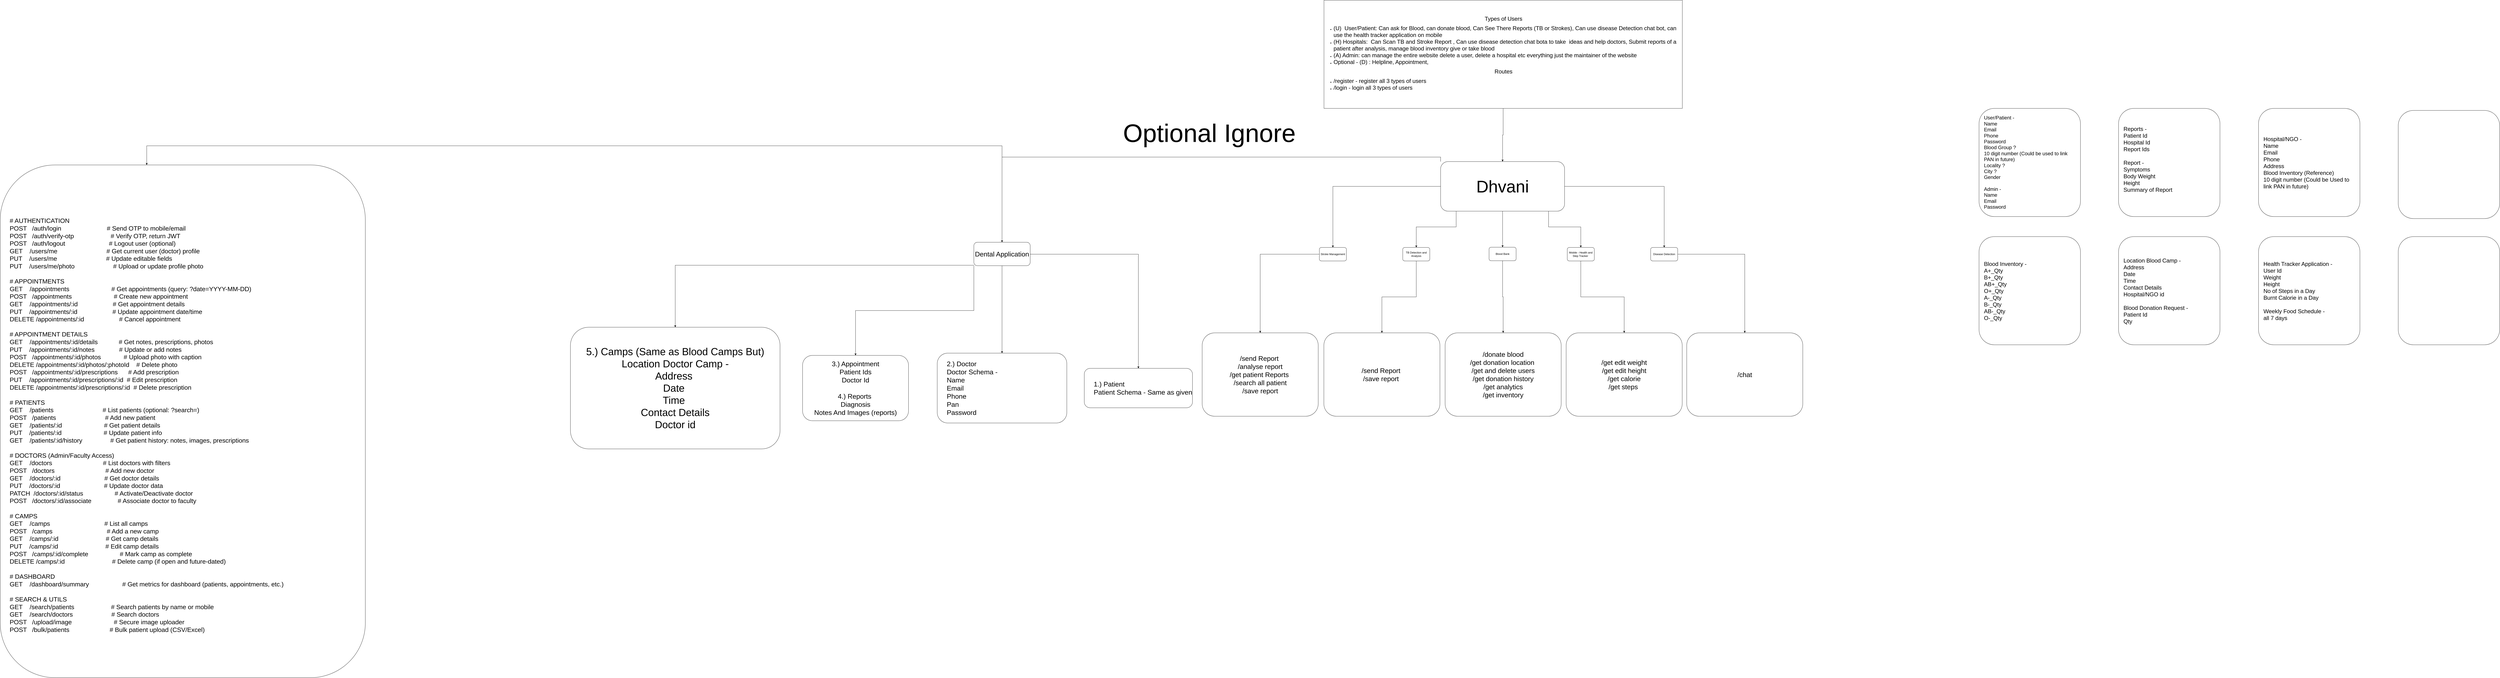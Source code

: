 <mxfile version="26.2.14">
  <diagram name="Page-1" id="igVRPugG5Wv7NKmF727j">
    <mxGraphModel dx="9542" dy="2214" grid="1" gridSize="10" guides="1" tooltips="1" connect="1" arrows="1" fold="1" page="1" pageScale="1" pageWidth="850" pageHeight="1100" math="0" shadow="0">
      <root>
        <mxCell id="0" />
        <mxCell id="1" parent="0" />
        <mxCell id="WMlHvNs0hS5G-Wxw-1Gu-2" value="" style="edgeStyle=orthogonalEdgeStyle;rounded=0;orthogonalLoop=1;jettySize=auto;html=1;" parent="1" source="WMlHvNs0hS5G-Wxw-1Gu-6" target="WMlHvNs0hS5G-Wxw-1Gu-10" edge="1">
          <mxGeometry relative="1" as="geometry" />
        </mxCell>
        <mxCell id="WMlHvNs0hS5G-Wxw-1Gu-3" value="" style="edgeStyle=orthogonalEdgeStyle;rounded=0;orthogonalLoop=1;jettySize=auto;html=1;" parent="1" source="WMlHvNs0hS5G-Wxw-1Gu-6" target="WMlHvNs0hS5G-Wxw-1Gu-12" edge="1">
          <mxGeometry relative="1" as="geometry" />
        </mxCell>
        <mxCell id="WMlHvNs0hS5G-Wxw-1Gu-4" style="edgeStyle=orthogonalEdgeStyle;rounded=0;orthogonalLoop=1;jettySize=auto;html=1;" parent="1" source="WMlHvNs0hS5G-Wxw-1Gu-6" target="WMlHvNs0hS5G-Wxw-1Gu-14" edge="1">
          <mxGeometry relative="1" as="geometry">
            <mxPoint x="-467" y="80" as="targetPoint" />
            <Array as="points">
              <mxPoint x="-460" />
              <mxPoint x="-637" />
            </Array>
          </mxGeometry>
        </mxCell>
        <mxCell id="WMlHvNs0hS5G-Wxw-1Gu-5" style="edgeStyle=orthogonalEdgeStyle;rounded=0;orthogonalLoop=1;jettySize=auto;html=1;" parent="1" source="WMlHvNs0hS5G-Wxw-1Gu-6" target="WMlHvNs0hS5G-Wxw-1Gu-16" edge="1">
          <mxGeometry relative="1" as="geometry">
            <Array as="points">
              <mxPoint x="-50" />
              <mxPoint x="93" />
            </Array>
          </mxGeometry>
        </mxCell>
        <mxCell id="W3XtG6caccXuPEyk9hnB-5" style="edgeStyle=orthogonalEdgeStyle;rounded=0;orthogonalLoop=1;jettySize=auto;html=1;" edge="1" parent="1" source="WMlHvNs0hS5G-Wxw-1Gu-6" target="WMlHvNs0hS5G-Wxw-1Gu-8">
          <mxGeometry relative="1" as="geometry" />
        </mxCell>
        <mxCell id="W3XtG6caccXuPEyk9hnB-8" style="edgeStyle=orthogonalEdgeStyle;rounded=0;orthogonalLoop=1;jettySize=auto;html=1;exitX=0;exitY=0;exitDx=0;exitDy=0;entryX=0.5;entryY=0;entryDx=0;entryDy=0;" edge="1" parent="1" source="WMlHvNs0hS5G-Wxw-1Gu-6" target="W3XtG6caccXuPEyk9hnB-9">
          <mxGeometry relative="1" as="geometry">
            <mxPoint x="-2190" y="390" as="targetPoint" />
          </mxGeometry>
        </mxCell>
        <mxCell id="WMlHvNs0hS5G-Wxw-1Gu-6" value="&lt;font style=&quot;font-size: 75px;&quot;&gt;Dhvani&lt;/font&gt;" style="rounded=1;whiteSpace=wrap;html=1;" parent="1" vertex="1">
          <mxGeometry x="-529" y="-290" width="550" height="220" as="geometry" />
        </mxCell>
        <mxCell id="WMlHvNs0hS5G-Wxw-1Gu-7" style="edgeStyle=orthogonalEdgeStyle;rounded=0;orthogonalLoop=1;jettySize=auto;html=1;" parent="1" source="WMlHvNs0hS5G-Wxw-1Gu-8" target="WMlHvNs0hS5G-Wxw-1Gu-29" edge="1">
          <mxGeometry relative="1" as="geometry" />
        </mxCell>
        <mxCell id="WMlHvNs0hS5G-Wxw-1Gu-8" value="Blood Bank" style="whiteSpace=wrap;html=1;rounded=1;" parent="1" vertex="1">
          <mxGeometry x="-314" y="90" width="120" height="60" as="geometry" />
        </mxCell>
        <mxCell id="WMlHvNs0hS5G-Wxw-1Gu-9" style="edgeStyle=orthogonalEdgeStyle;rounded=0;orthogonalLoop=1;jettySize=auto;html=1;entryX=0.5;entryY=0;entryDx=0;entryDy=0;" parent="1" source="WMlHvNs0hS5G-Wxw-1Gu-10" target="WMlHvNs0hS5G-Wxw-1Gu-27" edge="1">
          <mxGeometry relative="1" as="geometry" />
        </mxCell>
        <mxCell id="WMlHvNs0hS5G-Wxw-1Gu-10" value="Stroke Management" style="rounded=1;whiteSpace=wrap;html=1;" parent="1" vertex="1">
          <mxGeometry x="-1067" y="91" width="120" height="60" as="geometry" />
        </mxCell>
        <mxCell id="WMlHvNs0hS5G-Wxw-1Gu-11" style="edgeStyle=orthogonalEdgeStyle;rounded=0;orthogonalLoop=1;jettySize=auto;html=1;exitX=1;exitY=0.5;exitDx=0;exitDy=0;entryX=0.5;entryY=0;entryDx=0;entryDy=0;" parent="1" source="WMlHvNs0hS5G-Wxw-1Gu-12" target="WMlHvNs0hS5G-Wxw-1Gu-31" edge="1">
          <mxGeometry relative="1" as="geometry" />
        </mxCell>
        <mxCell id="WMlHvNs0hS5G-Wxw-1Gu-12" value="Disease Detection" style="whiteSpace=wrap;html=1;rounded=1;" parent="1" vertex="1">
          <mxGeometry x="403" y="91" width="120" height="60" as="geometry" />
        </mxCell>
        <mxCell id="WMlHvNs0hS5G-Wxw-1Gu-13" value="" style="edgeStyle=orthogonalEdgeStyle;rounded=0;orthogonalLoop=1;jettySize=auto;html=1;" parent="1" source="WMlHvNs0hS5G-Wxw-1Gu-14" target="WMlHvNs0hS5G-Wxw-1Gu-28" edge="1">
          <mxGeometry relative="1" as="geometry" />
        </mxCell>
        <mxCell id="WMlHvNs0hS5G-Wxw-1Gu-14" value="TB Detection and Analysis" style="rounded=1;whiteSpace=wrap;html=1;" parent="1" vertex="1">
          <mxGeometry x="-697" y="91" width="120" height="60" as="geometry" />
        </mxCell>
        <mxCell id="WMlHvNs0hS5G-Wxw-1Gu-15" style="edgeStyle=orthogonalEdgeStyle;rounded=0;orthogonalLoop=1;jettySize=auto;html=1;" parent="1" source="WMlHvNs0hS5G-Wxw-1Gu-16" target="WMlHvNs0hS5G-Wxw-1Gu-30" edge="1">
          <mxGeometry relative="1" as="geometry" />
        </mxCell>
        <mxCell id="WMlHvNs0hS5G-Wxw-1Gu-16" value="Mobile - Health and Step Tracker&amp;nbsp;" style="rounded=1;whiteSpace=wrap;html=1;" parent="1" vertex="1">
          <mxGeometry x="33" y="91" width="120" height="60" as="geometry" />
        </mxCell>
        <mxCell id="WMlHvNs0hS5G-Wxw-1Gu-17" style="edgeStyle=orthogonalEdgeStyle;rounded=0;orthogonalLoop=1;jettySize=auto;html=1;" parent="1" source="WMlHvNs0hS5G-Wxw-1Gu-18" target="WMlHvNs0hS5G-Wxw-1Gu-6" edge="1">
          <mxGeometry relative="1" as="geometry" />
        </mxCell>
        <mxCell id="WMlHvNs0hS5G-Wxw-1Gu-18" value="&lt;div style=&quot;text-align: center;&quot;&gt;&lt;span style=&quot;font-size: 25px; background-color: transparent; color: light-dark(rgb(0, 0, 0), rgb(255, 255, 255));&quot;&gt;Types of Users&lt;/span&gt;&lt;/div&gt;&lt;div style=&quot;&quot;&gt;&lt;ul&gt;&lt;li&gt;&lt;font style=&quot;font-size: 25px;&quot;&gt;&lt;span style=&quot;background-color: transparent; color: light-dark(rgb(0, 0, 0), rgb(255, 255, 255));&quot;&gt;&lt;font style=&quot;&quot;&gt;(U)&amp;nbsp; User/Patient: Can ask for Blood, can donate blood, Can See There Reports (TB or Strokes), Can use disease Detection chat bot,&lt;/font&gt;&lt;/span&gt;&amp;nbsp;can use the health tracker application on mobile&lt;/font&gt;&lt;/li&gt;&lt;li&gt;&lt;span style=&quot;background-color: transparent; color: light-dark(rgb(0, 0, 0), rgb(255, 255, 255));&quot;&gt;&lt;font style=&quot;font-size: 25px;&quot;&gt;(H) Hospitals:&amp;nbsp; Can Scan TB and Stroke Report , Can use disease detection chat bota to take&amp;nbsp; ideas and help doctors, Submit reports of a patient after analysis, manage blood inventory give or take blood&amp;nbsp;&lt;/font&gt;&lt;/span&gt;&lt;/li&gt;&lt;li style=&quot;&quot;&gt;&lt;span style=&quot;background-color: transparent; color: light-dark(rgb(0, 0, 0), rgb(255, 255, 255));&quot;&gt;&lt;font style=&quot;font-size: 25px;&quot;&gt;(A) Admin: can manage the entire website delete a user, delete a hospital etc everything just the maintainer of the website&lt;/font&gt;&lt;/span&gt;&lt;/li&gt;&lt;li style=&quot;&quot;&gt;&lt;span style=&quot;background-color: transparent; color: light-dark(rgb(0, 0, 0), rgb(255, 255, 255));&quot;&gt;&lt;font style=&quot;font-size: 25px;&quot;&gt;Optional - (D) : Helpline, Appointment,&amp;nbsp;&lt;/font&gt;&lt;/span&gt;&lt;/li&gt;&lt;/ul&gt;&lt;div style=&quot;text-align: center;&quot;&gt;&lt;span style=&quot;font-size: 25px;&quot;&gt;Routes&lt;/span&gt;&lt;/div&gt;&lt;ul&gt;&lt;li&gt;&lt;span style=&quot;font-size: 25px;&quot;&gt;/register - register all 3 types of users&amp;nbsp;&lt;/span&gt;&lt;/li&gt;&lt;li&gt;&lt;span style=&quot;font-size: 25px;&quot;&gt;/login - login all 3 types of users&lt;/span&gt;&lt;/li&gt;&lt;/ul&gt;&lt;/div&gt;" style="rounded=0;whiteSpace=wrap;html=1;align=left;" parent="1" vertex="1">
          <mxGeometry x="-1046.5" y="-1006" width="1590" height="480" as="geometry" />
        </mxCell>
        <mxCell id="WMlHvNs0hS5G-Wxw-1Gu-19" value="User/Patient -&#xa;Name&#xa;Email&#xa;Phone&#xa;Password&#xa;Blood Group ?&#xa;10 digit number (Could be used to link PAN in future) &#xa;Locality ?&#xa;City ?&#xa;Gender&#xa;&#xa;Admin - &#xa;Name &#xa;Email&#xa;Password " style="rounded=1;whiteSpace=wrap;align=left;fontSize=22;flipV=1;flipH=1;spacingTop=10;spacing=12;spacingBottom=10;spacingLeft=10;spacingRight=10;" parent="1" vertex="1">
          <mxGeometry x="1860" y="-526" width="450" height="480" as="geometry" />
        </mxCell>
        <mxCell id="WMlHvNs0hS5G-Wxw-1Gu-20" value="Location Blood Camp -&#xa;Address &#xa;Date &#xa;Time &#xa;Contact Details&#xa;Hospital/NGO id&#xa;&#xa;Blood Donation Request -&#xa;Patient Id&#xa;Qty" style="rounded=1;whiteSpace=wrap;align=left;fontSize=25;flipV=1;flipH=1;spacingTop=10;spacing=12;spacingBottom=10;spacingLeft=10;spacingRight=10;" parent="1" vertex="1">
          <mxGeometry x="2479" y="43" width="450" height="480" as="geometry" />
        </mxCell>
        <mxCell id="WMlHvNs0hS5G-Wxw-1Gu-21" value="Hospital/NGO -&#xa;Name &#xa;Email &#xa;Phone &#xa;Address&#xa;Blood Inventory (Reference)&#xa;10 digit number (Could be Used to link PAN in future)" style="rounded=1;whiteSpace=wrap;align=left;fontSize=25;flipV=1;flipH=1;spacingTop=10;spacing=12;spacingBottom=10;spacingLeft=10;spacingRight=10;" parent="1" vertex="1">
          <mxGeometry x="3100" y="-526" width="450" height="480" as="geometry" />
        </mxCell>
        <mxCell id="WMlHvNs0hS5G-Wxw-1Gu-22" value="Reports -&#xa;Patient Id&#xa;Hospital Id &#xa;Report Ids&#xa;&#xa;Report - &#xa;Symptoms &#xa;Body Weight &#xa;Height &#xa;Summary of Report&#xa;" style="rounded=1;whiteSpace=wrap;align=left;fontSize=25;flipV=1;flipH=1;spacingTop=10;spacing=12;spacingBottom=10;spacingLeft=10;spacingRight=10;" parent="1" vertex="1">
          <mxGeometry x="2479" y="-526" width="450" height="480" as="geometry" />
        </mxCell>
        <mxCell id="WMlHvNs0hS5G-Wxw-1Gu-23" value="Blood Inventory -&#xa;A+_Qty&#xa;B+_Qty&#xa;AB+_Qty&#xa;O+_Qty&#xa;A-_Qty&#xa;B-_Qty&#xa;AB-_Qty&#xa;O-_Qty" style="rounded=1;whiteSpace=wrap;align=left;fontSize=25;flipV=1;flipH=1;spacingTop=10;spacing=12;spacingBottom=10;spacingLeft=10;spacingRight=10;" parent="1" vertex="1">
          <mxGeometry x="1860" y="43" width="450" height="480" as="geometry" />
        </mxCell>
        <mxCell id="WMlHvNs0hS5G-Wxw-1Gu-24" value="Health Tracker Application -&#xa;User Id &#xa;Weight &#xa;Height &#xa;No of Steps in a Day&#xa;Burnt Calorie in a Day &#xa;&#xa;Weekly Food Schedule -&#xa;all 7 days " style="rounded=1;whiteSpace=wrap;align=left;fontSize=25;flipV=1;flipH=1;spacingTop=10;spacing=12;spacingBottom=10;spacingLeft=10;spacingRight=10;" parent="1" vertex="1">
          <mxGeometry x="3100" y="43" width="450" height="480" as="geometry" />
        </mxCell>
        <mxCell id="WMlHvNs0hS5G-Wxw-1Gu-25" value="" style="rounded=1;whiteSpace=wrap;align=left;fontSize=25;flipV=1;flipH=1;spacingTop=10;spacing=12;spacingBottom=10;spacingLeft=10;spacingRight=10;" parent="1" vertex="1">
          <mxGeometry x="3720" y="-517" width="450" height="480" as="geometry" />
        </mxCell>
        <mxCell id="WMlHvNs0hS5G-Wxw-1Gu-26" value="" style="rounded=1;whiteSpace=wrap;align=left;fontSize=25;flipV=1;flipH=1;spacingTop=10;spacing=12;spacingBottom=10;spacingLeft=10;spacingRight=10;" parent="1" vertex="1">
          <mxGeometry x="3720" y="43" width="450" height="480" as="geometry" />
        </mxCell>
        <mxCell id="WMlHvNs0hS5G-Wxw-1Gu-27" value="/send Report&amp;nbsp;&lt;div&gt;&amp;nbsp;/analyse report&amp;nbsp;&lt;/div&gt;&lt;div&gt;/get patient Reports&amp;nbsp;&lt;/div&gt;&lt;div&gt;/search all patient&lt;/div&gt;&lt;div&gt;/save report&lt;/div&gt;" style="rounded=1;whiteSpace=wrap;html=1;fontSize=30;" parent="1" vertex="1">
          <mxGeometry x="-1587" y="470" width="515" height="370" as="geometry" />
        </mxCell>
        <mxCell id="WMlHvNs0hS5G-Wxw-1Gu-28" value="&lt;div&gt;&lt;span style=&quot;font-size: 30px;&quot;&gt;/send Report&amp;nbsp;&lt;/span&gt;&lt;/div&gt;&lt;div&gt;&lt;span style=&quot;font-size: 30px;&quot;&gt;/save report&amp;nbsp;&lt;/span&gt;&lt;/div&gt;" style="whiteSpace=wrap;html=1;rounded=1;" parent="1" vertex="1">
          <mxGeometry x="-1047" y="470" width="515" height="370" as="geometry" />
        </mxCell>
        <mxCell id="WMlHvNs0hS5G-Wxw-1Gu-29" value="&lt;div&gt;&lt;span style=&quot;font-size: 30px; background-color: transparent; color: light-dark(rgb(0, 0, 0), rgb(255, 255, 255));&quot;&gt;/donate blood&lt;/span&gt;&lt;/div&gt;&lt;div&gt;&lt;span style=&quot;font-size: 30px;&quot;&gt;/get donation location&amp;nbsp;&lt;/span&gt;&lt;/div&gt;&lt;div&gt;&lt;span style=&quot;font-size: 30px;&quot;&gt;/get and delete users&lt;/span&gt;&lt;/div&gt;&lt;div&gt;&lt;span style=&quot;font-size: 30px;&quot;&gt;/get donation history&lt;/span&gt;&lt;/div&gt;&lt;div&gt;&lt;span style=&quot;font-size: 30px;&quot;&gt;/get analytics&lt;/span&gt;&lt;/div&gt;&lt;div&gt;&lt;span style=&quot;font-size: 30px;&quot;&gt;/get inventory&lt;/span&gt;&lt;/div&gt;" style="whiteSpace=wrap;html=1;rounded=1;" parent="1" vertex="1">
          <mxGeometry x="-509" y="470" width="515" height="370" as="geometry" />
        </mxCell>
        <mxCell id="WMlHvNs0hS5G-Wxw-1Gu-30" value="&lt;span style=&quot;font-size: 30px;&quot;&gt;/get edit weight&lt;/span&gt;&lt;div&gt;&lt;span style=&quot;font-size: 30px;&quot;&gt;/get edit height&lt;/span&gt;&lt;/div&gt;&lt;div&gt;&lt;span style=&quot;font-size: 30px;&quot;&gt;/get calorie&lt;/span&gt;&lt;/div&gt;&lt;div&gt;&lt;span style=&quot;font-size: 30px;&quot;&gt;/get steps&amp;nbsp;&lt;/span&gt;&lt;/div&gt;" style="whiteSpace=wrap;html=1;rounded=1;" parent="1" vertex="1">
          <mxGeometry x="28" y="470" width="515" height="370" as="geometry" />
        </mxCell>
        <mxCell id="WMlHvNs0hS5G-Wxw-1Gu-31" value="&lt;div&gt;&lt;span style=&quot;font-size: 30px;&quot;&gt;/chat&lt;/span&gt;&lt;/div&gt;" style="whiteSpace=wrap;html=1;rounded=1;" parent="1" vertex="1">
          <mxGeometry x="563" y="470" width="515" height="370" as="geometry" />
        </mxCell>
        <mxCell id="W3XtG6caccXuPEyk9hnB-15" style="edgeStyle=orthogonalEdgeStyle;rounded=0;orthogonalLoop=1;jettySize=auto;html=1;entryX=0.5;entryY=0;entryDx=0;entryDy=0;" edge="1" parent="1" source="W3XtG6caccXuPEyk9hnB-9" target="W3XtG6caccXuPEyk9hnB-12">
          <mxGeometry relative="1" as="geometry">
            <Array as="points">
              <mxPoint x="-1870" y="121" />
            </Array>
          </mxGeometry>
        </mxCell>
        <mxCell id="W3XtG6caccXuPEyk9hnB-18" value="" style="edgeStyle=orthogonalEdgeStyle;rounded=0;orthogonalLoop=1;jettySize=auto;html=1;" edge="1" parent="1" source="W3XtG6caccXuPEyk9hnB-9" target="W3XtG6caccXuPEyk9hnB-17">
          <mxGeometry relative="1" as="geometry" />
        </mxCell>
        <mxCell id="W3XtG6caccXuPEyk9hnB-20" value="" style="edgeStyle=orthogonalEdgeStyle;rounded=0;orthogonalLoop=1;jettySize=auto;html=1;" edge="1" parent="1" source="W3XtG6caccXuPEyk9hnB-9" target="W3XtG6caccXuPEyk9hnB-19">
          <mxGeometry relative="1" as="geometry">
            <Array as="points">
              <mxPoint x="-3925" y="170" />
            </Array>
          </mxGeometry>
        </mxCell>
        <mxCell id="W3XtG6caccXuPEyk9hnB-22" style="edgeStyle=orthogonalEdgeStyle;rounded=0;orthogonalLoop=1;jettySize=auto;html=1;exitX=0;exitY=1;exitDx=0;exitDy=0;" edge="1" parent="1" source="W3XtG6caccXuPEyk9hnB-9" target="W3XtG6caccXuPEyk9hnB-21">
          <mxGeometry relative="1" as="geometry" />
        </mxCell>
        <mxCell id="W3XtG6caccXuPEyk9hnB-25" style="edgeStyle=orthogonalEdgeStyle;rounded=0;orthogonalLoop=1;jettySize=auto;html=1;" edge="1" parent="1" source="W3XtG6caccXuPEyk9hnB-9" target="W3XtG6caccXuPEyk9hnB-26">
          <mxGeometry relative="1" as="geometry">
            <mxPoint x="-4480" y="1520" as="targetPoint" />
            <Array as="points">
              <mxPoint x="-2475" y="-360" />
              <mxPoint x="-6270" y="-360" />
            </Array>
          </mxGeometry>
        </mxCell>
        <mxCell id="W3XtG6caccXuPEyk9hnB-9" value="Dental Application" style="rounded=1;whiteSpace=wrap;html=1;fontSize=30;" vertex="1" parent="1">
          <mxGeometry x="-2600" y="68" width="250" height="104" as="geometry" />
        </mxCell>
        <mxCell id="W3XtG6caccXuPEyk9hnB-10" value="&lt;font style=&quot;font-size: 112px;&quot;&gt;Optional Ignore&amp;nbsp;&lt;/font&gt;" style="text;html=1;align=center;verticalAlign=middle;resizable=0;points=[];autosize=1;strokeColor=none;fillColor=none;" vertex="1" parent="1">
          <mxGeometry x="-1920" y="-490" width="760" height="150" as="geometry" />
        </mxCell>
        <mxCell id="W3XtG6caccXuPEyk9hnB-12" value="&lt;blockquote style=&quot;margin: 0 0 0 40px; border: none; padding: 0px;&quot;&gt;&lt;span style=&quot;background-color: transparent; color: light-dark(rgb(0, 0, 0), rgb(255, 255, 255));&quot;&gt;1.) Patient&lt;/span&gt;&lt;span style=&quot;background-color: transparent; color: light-dark(rgb(0, 0, 0), rgb(255, 255, 255));&quot;&gt;&amp;nbsp;&lt;/span&gt;&lt;/blockquote&gt;&lt;blockquote style=&quot;margin: 0 0 0 40px; border: none; padding: 0px;&quot;&gt;&lt;div style=&quot;&quot;&gt;&lt;span style=&quot;background-color: transparent; color: light-dark(rgb(0, 0, 0), rgb(255, 255, 255));&quot;&gt;Patient Schema - Same as given&lt;/span&gt;&lt;/div&gt;&lt;/blockquote&gt;" style="whiteSpace=wrap;html=1;fontSize=30;rounded=1;align=left;" vertex="1" parent="1">
          <mxGeometry x="-2110" y="627.5" width="480" height="175" as="geometry" />
        </mxCell>
        <mxCell id="W3XtG6caccXuPEyk9hnB-17" value="&lt;blockquote style=&quot;margin: 0 0 0 40px; border: none; padding: 0px;&quot;&gt;&lt;div style=&quot;&quot;&gt;2.) Doctor&amp;nbsp;&lt;/div&gt;&lt;div style=&quot;&quot;&gt;Doctor Schema -&amp;nbsp;&lt;/div&gt;&lt;div style=&quot;&quot;&gt;Name&amp;nbsp;&lt;/div&gt;&lt;div style=&quot;&quot;&gt;Email&amp;nbsp;&lt;/div&gt;&lt;div style=&quot;&quot;&gt;Phone&amp;nbsp;&lt;/div&gt;&lt;div style=&quot;&quot;&gt;Pan&lt;/div&gt;&lt;div style=&quot;&quot;&gt;Password&lt;/div&gt;&lt;/blockquote&gt;" style="whiteSpace=wrap;html=1;fontSize=30;rounded=1;align=left;" vertex="1" parent="1">
          <mxGeometry x="-2762.5" y="560" width="575" height="310" as="geometry" />
        </mxCell>
        <mxCell id="W3XtG6caccXuPEyk9hnB-19" value="&lt;font style=&quot;font-size: 45px;&quot;&gt;5.) Camps (Same as Blood Camps But)&lt;/font&gt;&lt;div&gt;&lt;font style=&quot;font-size: 45px;&quot;&gt;&lt;span style=&quot;text-align: left;&quot;&gt;Location Doctor Camp -&lt;/span&gt;&lt;br style=&quot;padding: 0px; margin: 0px; text-align: left;&quot;&gt;&lt;span style=&quot;text-align: left;&quot;&gt;Address&amp;nbsp;&lt;/span&gt;&lt;br style=&quot;padding: 0px; margin: 0px; text-align: left;&quot;&gt;&lt;span style=&quot;text-align: left;&quot;&gt;Date&amp;nbsp;&lt;/span&gt;&lt;br style=&quot;padding: 0px; margin: 0px; text-align: left;&quot;&gt;&lt;span style=&quot;text-align: left;&quot;&gt;Time&amp;nbsp;&lt;/span&gt;&lt;br style=&quot;padding: 0px; margin: 0px; text-align: left;&quot;&gt;&lt;span style=&quot;text-align: left;&quot;&gt;Contact Details&lt;/span&gt;&lt;br style=&quot;padding: 0px; margin: 0px; text-align: left;&quot;&gt;&lt;span style=&quot;text-align: left;&quot;&gt;Doctor id&lt;/span&gt;&lt;/font&gt;&lt;/div&gt;" style="whiteSpace=wrap;html=1;fontSize=30;rounded=1;" vertex="1" parent="1">
          <mxGeometry x="-4390" y="445" width="930" height="540" as="geometry" />
        </mxCell>
        <mxCell id="W3XtG6caccXuPEyk9hnB-21" value="3.) Appointment&lt;div&gt;Patient Ids&lt;/div&gt;&lt;div&gt;Doctor Id&lt;/div&gt;&lt;div&gt;&lt;br&gt;&lt;/div&gt;&lt;div&gt;4.) Reports&amp;nbsp;&lt;/div&gt;&lt;div&gt;Diagnosis&lt;/div&gt;&lt;div&gt;Notes And Images (reports)&lt;/div&gt;" style="whiteSpace=wrap;html=1;fontSize=30;rounded=1;" vertex="1" parent="1">
          <mxGeometry x="-3360" y="570" width="470" height="290" as="geometry" />
        </mxCell>
        <mxCell id="W3XtG6caccXuPEyk9hnB-26" value="&lt;blockquote style=&quot;margin: 0 0 0 40px; border: none; padding: 0px;&quot;&gt;&lt;span style=&quot;font-size: 28px;&quot;&gt;&lt;br&gt;&lt;/span&gt;&lt;span style=&quot;font-size: 28px; background-color: transparent; color: light-dark(rgb(0, 0, 0), rgb(255, 255, 255));&quot;&gt;# AUTHENTICATION&lt;br&gt;&lt;/span&gt;&lt;span style=&quot;font-size: 28px; background-color: transparent; color: light-dark(rgb(0, 0, 0), rgb(255, 255, 255));&quot;&gt;POST&amp;nbsp; &amp;nbsp;/auth/login&amp;nbsp; &amp;nbsp; &amp;nbsp; &amp;nbsp; &amp;nbsp; &amp;nbsp; &amp;nbsp; &amp;nbsp; &amp;nbsp; &amp;nbsp; &amp;nbsp; &amp;nbsp; &amp;nbsp; # Send OTP to mobile/email&lt;br&gt;&lt;/span&gt;&lt;span style=&quot;font-size: 28px; background-color: transparent; color: light-dark(rgb(0, 0, 0), rgb(255, 255, 255));&quot;&gt;POST&amp;nbsp; &amp;nbsp;/auth/verify-otp&amp;nbsp; &amp;nbsp; &amp;nbsp; &amp;nbsp; &amp;nbsp; &amp;nbsp; &amp;nbsp; &amp;nbsp; &amp;nbsp; &amp;nbsp; &amp;nbsp;# Verify OTP, return JWT&lt;br&gt;&lt;/span&gt;&lt;span style=&quot;font-size: 28px; background-color: transparent; color: light-dark(rgb(0, 0, 0), rgb(255, 255, 255));&quot;&gt;POST&amp;nbsp; &amp;nbsp;/auth/logout&amp;nbsp; &amp;nbsp; &amp;nbsp; &amp;nbsp; &amp;nbsp; &amp;nbsp; &amp;nbsp; &amp;nbsp; &amp;nbsp; &amp;nbsp; &amp;nbsp; &amp;nbsp; &amp;nbsp;# Logout user (optional)&lt;br&gt;&lt;/span&gt;&lt;span style=&quot;font-size: 28px; background-color: transparent; color: light-dark(rgb(0, 0, 0), rgb(255, 255, 255));&quot;&gt;GET&amp;nbsp; &amp;nbsp; /users/me&amp;nbsp; &amp;nbsp; &amp;nbsp; &amp;nbsp; &amp;nbsp; &amp;nbsp; &amp;nbsp; &amp;nbsp; &amp;nbsp; &amp;nbsp; &amp;nbsp; &amp;nbsp; &amp;nbsp; &amp;nbsp; # Get current user (doctor) profile&lt;br&gt;&lt;/span&gt;&lt;span style=&quot;font-size: 28px; background-color: transparent; color: light-dark(rgb(0, 0, 0), rgb(255, 255, 255));&quot;&gt;PUT&amp;nbsp; &amp;nbsp; /users/me&amp;nbsp; &amp;nbsp; &amp;nbsp; &amp;nbsp; &amp;nbsp; &amp;nbsp; &amp;nbsp; &amp;nbsp; &amp;nbsp; &amp;nbsp; &amp;nbsp; &amp;nbsp; &amp;nbsp; &amp;nbsp; # Update editable fields&lt;br&gt;&lt;/span&gt;&lt;span style=&quot;font-size: 28px; background-color: transparent; color: light-dark(rgb(0, 0, 0), rgb(255, 255, 255));&quot;&gt;PUT&amp;nbsp; &amp;nbsp; /users/me/photo&amp;nbsp; &amp;nbsp; &amp;nbsp; &amp;nbsp; &amp;nbsp; &amp;nbsp; &amp;nbsp; &amp;nbsp; &amp;nbsp; &amp;nbsp; &amp;nbsp; # Upload or update profile photo&lt;/span&gt;&lt;span style=&quot;font-size: 28px;&quot;&gt;&lt;br&gt;&lt;/span&gt;&lt;span style=&quot;font-size: 28px; background-color: transparent; color: light-dark(rgb(0, 0, 0), rgb(255, 255, 255));&quot;&gt;&lt;br&gt;&lt;/span&gt;&lt;/blockquote&gt;&lt;blockquote style=&quot;margin: 0 0 0 40px; border: none; padding: 0px;&quot;&gt;&lt;span style=&quot;font-size: 28px; background-color: transparent; color: light-dark(rgb(0, 0, 0), rgb(255, 255, 255));&quot;&gt;# APPOINTMENTS&lt;br&gt;&lt;/span&gt;&lt;span style=&quot;font-size: 28px; background-color: transparent; color: light-dark(rgb(0, 0, 0), rgb(255, 255, 255));&quot;&gt;GET&amp;nbsp; &amp;nbsp; /appointments&amp;nbsp; &amp;nbsp; &amp;nbsp; &amp;nbsp; &amp;nbsp; &amp;nbsp; &amp;nbsp; &amp;nbsp; &amp;nbsp; &amp;nbsp; &amp;nbsp; &amp;nbsp; # Get appointments (query: ?date=YYYY-MM-DD)&lt;br&gt;&lt;/span&gt;&lt;span style=&quot;font-size: 28px; background-color: transparent; color: light-dark(rgb(0, 0, 0), rgb(255, 255, 255));&quot;&gt;POST&amp;nbsp; &amp;nbsp;/appointments&amp;nbsp; &amp;nbsp; &amp;nbsp; &amp;nbsp; &amp;nbsp; &amp;nbsp; &amp;nbsp; &amp;nbsp; &amp;nbsp; &amp;nbsp; &amp;nbsp; &amp;nbsp; # Create new appointment&lt;br&gt;&lt;/span&gt;&lt;span style=&quot;font-size: 28px; background-color: transparent; color: light-dark(rgb(0, 0, 0), rgb(255, 255, 255));&quot;&gt;GET&amp;nbsp; &amp;nbsp; /appointments/:id&amp;nbsp; &amp;nbsp; &amp;nbsp; &amp;nbsp; &amp;nbsp; &amp;nbsp; &amp;nbsp; &amp;nbsp; &amp;nbsp; &amp;nbsp; # Get appointment details&lt;br&gt;&lt;/span&gt;&lt;span style=&quot;font-size: 28px; background-color: transparent; color: light-dark(rgb(0, 0, 0), rgb(255, 255, 255));&quot;&gt;PUT&amp;nbsp; &amp;nbsp; /appointments/:id&amp;nbsp; &amp;nbsp; &amp;nbsp; &amp;nbsp; &amp;nbsp; &amp;nbsp; &amp;nbsp; &amp;nbsp; &amp;nbsp; &amp;nbsp; # Update appointment date/time&lt;br&gt;&lt;/span&gt;&lt;span style=&quot;font-size: 28px; background-color: transparent; color: light-dark(rgb(0, 0, 0), rgb(255, 255, 255));&quot;&gt;DELETE /appointments/:id&amp;nbsp; &amp;nbsp; &amp;nbsp; &amp;nbsp; &amp;nbsp; &amp;nbsp; &amp;nbsp; &amp;nbsp; &amp;nbsp; &amp;nbsp; # Cancel appointment&lt;/span&gt;&lt;span style=&quot;font-size: 28px;&quot;&gt;&lt;br&gt;&lt;/span&gt;&lt;span style=&quot;font-size: 28px; background-color: transparent; color: light-dark(rgb(0, 0, 0), rgb(255, 255, 255));&quot;&gt;&lt;br&gt;&lt;/span&gt;&lt;/blockquote&gt;&lt;blockquote style=&quot;margin: 0 0 0 40px; border: none; padding: 0px;&quot;&gt;&lt;span style=&quot;font-size: 28px; background-color: transparent; color: light-dark(rgb(0, 0, 0), rgb(255, 255, 255));&quot;&gt;# APPOINTMENT DETAILS&lt;br&gt;&lt;/span&gt;&lt;span style=&quot;font-size: 28px; background-color: transparent; color: light-dark(rgb(0, 0, 0), rgb(255, 255, 255));&quot;&gt;GET&amp;nbsp; &amp;nbsp; /appointments/:id/details&amp;nbsp; &amp;nbsp; &amp;nbsp; &amp;nbsp; &amp;nbsp; &amp;nbsp; # Get notes, prescriptions, photos&lt;br&gt;&lt;/span&gt;&lt;span style=&quot;font-size: 28px; background-color: transparent; color: light-dark(rgb(0, 0, 0), rgb(255, 255, 255));&quot;&gt;PUT&amp;nbsp; &amp;nbsp; /appointments/:id/notes&amp;nbsp; &amp;nbsp; &amp;nbsp; &amp;nbsp; &amp;nbsp; &amp;nbsp; &amp;nbsp; # Update or add notes&lt;br&gt;&lt;/span&gt;&lt;span style=&quot;font-size: 28px; background-color: transparent; color: light-dark(rgb(0, 0, 0), rgb(255, 255, 255));&quot;&gt;POST&amp;nbsp; &amp;nbsp;/appointments/:id/photos&amp;nbsp; &amp;nbsp; &amp;nbsp; &amp;nbsp; &amp;nbsp; &amp;nbsp; &amp;nbsp;# Upload photo with caption&lt;br&gt;&lt;/span&gt;&lt;span style=&quot;font-size: 28px; background-color: transparent; color: light-dark(rgb(0, 0, 0), rgb(255, 255, 255));&quot;&gt;DELETE /appointments/:id/photos/:photoId&amp;nbsp; &amp;nbsp; # Delete photo&lt;br&gt;&lt;/span&gt;&lt;span style=&quot;font-size: 28px; background-color: transparent; color: light-dark(rgb(0, 0, 0), rgb(255, 255, 255));&quot;&gt;POST&amp;nbsp; &amp;nbsp;/appointments/:id/prescriptions&amp;nbsp; &amp;nbsp; &amp;nbsp; # Add prescription&lt;br&gt;&lt;/span&gt;&lt;span style=&quot;font-size: 28px; background-color: transparent; color: light-dark(rgb(0, 0, 0), rgb(255, 255, 255));&quot;&gt;PUT&amp;nbsp; &amp;nbsp; /appointments/:id/prescriptions/:id&amp;nbsp; # Edit prescription&lt;br&gt;&lt;/span&gt;&lt;span style=&quot;font-size: 28px; background-color: transparent; color: light-dark(rgb(0, 0, 0), rgb(255, 255, 255));&quot;&gt;DELETE /appointments/:id/prescriptions/:id&amp;nbsp; # Delete prescription&lt;/span&gt;&lt;span style=&quot;font-size: 28px;&quot;&gt;&lt;br&gt;&lt;/span&gt;&lt;span style=&quot;font-size: 28px; background-color: transparent; color: light-dark(rgb(0, 0, 0), rgb(255, 255, 255));&quot;&gt;&lt;br&gt;&lt;/span&gt;&lt;/blockquote&gt;&lt;blockquote style=&quot;margin: 0 0 0 40px; border: none; padding: 0px;&quot;&gt;&lt;span style=&quot;font-size: 28px; background-color: transparent; color: light-dark(rgb(0, 0, 0), rgb(255, 255, 255));&quot;&gt;# PATIENTS&lt;br&gt;&lt;/span&gt;&lt;span style=&quot;font-size: 28px; background-color: transparent; color: light-dark(rgb(0, 0, 0), rgb(255, 255, 255));&quot;&gt;GET&amp;nbsp; &amp;nbsp; /patients&amp;nbsp; &amp;nbsp; &amp;nbsp; &amp;nbsp; &amp;nbsp; &amp;nbsp; &amp;nbsp; &amp;nbsp; &amp;nbsp; &amp;nbsp; &amp;nbsp; &amp;nbsp; &amp;nbsp; &amp;nbsp; # List patients (optional: ?search=)&lt;br&gt;&lt;/span&gt;&lt;span style=&quot;font-size: 28px; background-color: transparent; color: light-dark(rgb(0, 0, 0), rgb(255, 255, 255));&quot;&gt;POST&amp;nbsp; &amp;nbsp;/patients&amp;nbsp; &amp;nbsp; &amp;nbsp; &amp;nbsp; &amp;nbsp; &amp;nbsp; &amp;nbsp; &amp;nbsp; &amp;nbsp; &amp;nbsp; &amp;nbsp; &amp;nbsp; &amp;nbsp; &amp;nbsp; # Add new patient&lt;br&gt;&lt;/span&gt;&lt;span style=&quot;font-size: 28px; background-color: transparent; color: light-dark(rgb(0, 0, 0), rgb(255, 255, 255));&quot;&gt;GET&amp;nbsp; &amp;nbsp; /patients/:id&amp;nbsp; &amp;nbsp; &amp;nbsp; &amp;nbsp; &amp;nbsp; &amp;nbsp; &amp;nbsp; &amp;nbsp; &amp;nbsp; &amp;nbsp; &amp;nbsp; &amp;nbsp; # Get patient details&lt;br&gt;&lt;/span&gt;&lt;span style=&quot;font-size: 28px; background-color: transparent; color: light-dark(rgb(0, 0, 0), rgb(255, 255, 255));&quot;&gt;PUT&amp;nbsp; &amp;nbsp; /patients/:id&amp;nbsp; &amp;nbsp; &amp;nbsp; &amp;nbsp; &amp;nbsp; &amp;nbsp; &amp;nbsp; &amp;nbsp; &amp;nbsp; &amp;nbsp; &amp;nbsp; &amp;nbsp; # Update patient info&lt;br&gt;&lt;/span&gt;&lt;span style=&quot;font-size: 28px; background-color: transparent; color: light-dark(rgb(0, 0, 0), rgb(255, 255, 255));&quot;&gt;GET&amp;nbsp; &amp;nbsp; /patients/:id/history&amp;nbsp; &amp;nbsp; &amp;nbsp; &amp;nbsp; &amp;nbsp; &amp;nbsp; &amp;nbsp; &amp;nbsp; # Get patient history: notes, images, prescriptions&lt;/span&gt;&lt;span style=&quot;font-size: 28px;&quot;&gt;&lt;br&gt;&lt;/span&gt;&lt;span style=&quot;font-size: 28px; background-color: transparent; color: light-dark(rgb(0, 0, 0), rgb(255, 255, 255));&quot;&gt;&lt;br&gt;&lt;/span&gt;&lt;/blockquote&gt;&lt;blockquote style=&quot;margin: 0 0 0 40px; border: none; padding: 0px;&quot;&gt;&lt;span style=&quot;font-size: 28px; background-color: transparent; color: light-dark(rgb(0, 0, 0), rgb(255, 255, 255));&quot;&gt;# DOCTORS (Admin/Faculty Access)&lt;br&gt;&lt;/span&gt;&lt;span style=&quot;font-size: 28px; background-color: transparent; color: light-dark(rgb(0, 0, 0), rgb(255, 255, 255));&quot;&gt;GET&amp;nbsp; &amp;nbsp; /doctors&amp;nbsp; &amp;nbsp; &amp;nbsp; &amp;nbsp; &amp;nbsp; &amp;nbsp; &amp;nbsp; &amp;nbsp; &amp;nbsp; &amp;nbsp; &amp;nbsp; &amp;nbsp; &amp;nbsp; &amp;nbsp; &amp;nbsp;# List doctors with filters&lt;br&gt;&lt;/span&gt;&lt;span style=&quot;font-size: 28px; background-color: transparent; color: light-dark(rgb(0, 0, 0), rgb(255, 255, 255));&quot;&gt;POST&amp;nbsp; &amp;nbsp;/doctors&amp;nbsp; &amp;nbsp; &amp;nbsp; &amp;nbsp; &amp;nbsp; &amp;nbsp; &amp;nbsp; &amp;nbsp; &amp;nbsp; &amp;nbsp; &amp;nbsp; &amp;nbsp; &amp;nbsp; &amp;nbsp; &amp;nbsp;# Add new doctor&lt;br&gt;&lt;/span&gt;&lt;span style=&quot;font-size: 28px; background-color: transparent; color: light-dark(rgb(0, 0, 0), rgb(255, 255, 255));&quot;&gt;GET&amp;nbsp; &amp;nbsp; /doctors/:id&amp;nbsp; &amp;nbsp; &amp;nbsp; &amp;nbsp; &amp;nbsp; &amp;nbsp; &amp;nbsp; &amp;nbsp; &amp;nbsp; &amp;nbsp; &amp;nbsp; &amp;nbsp; &amp;nbsp;# Get doctor details&lt;br&gt;&lt;/span&gt;&lt;span style=&quot;font-size: 28px; background-color: transparent; color: light-dark(rgb(0, 0, 0), rgb(255, 255, 255));&quot;&gt;PUT&amp;nbsp; &amp;nbsp; /doctors/:id&amp;nbsp; &amp;nbsp; &amp;nbsp; &amp;nbsp; &amp;nbsp; &amp;nbsp; &amp;nbsp; &amp;nbsp; &amp;nbsp; &amp;nbsp; &amp;nbsp; &amp;nbsp; &amp;nbsp;# Update doctor data&lt;br&gt;&lt;/span&gt;&lt;span style=&quot;font-size: 28px; background-color: transparent; color: light-dark(rgb(0, 0, 0), rgb(255, 255, 255));&quot;&gt;PATCH&amp;nbsp; /doctors/:id/status&amp;nbsp; &amp;nbsp; &amp;nbsp; &amp;nbsp; &amp;nbsp; &amp;nbsp; &amp;nbsp; &amp;nbsp; &amp;nbsp; # Activate/Deactivate doctor&lt;br&gt;&lt;/span&gt;&lt;span style=&quot;font-size: 28px; background-color: transparent; color: light-dark(rgb(0, 0, 0), rgb(255, 255, 255));&quot;&gt;POST&amp;nbsp; &amp;nbsp;/doctors/:id/associate&amp;nbsp; &amp;nbsp; &amp;nbsp; &amp;nbsp; &amp;nbsp; &amp;nbsp; &amp;nbsp; &amp;nbsp;# Associate doctor to faculty&lt;/span&gt;&lt;span style=&quot;font-size: 28px;&quot;&gt;&lt;br&gt;&lt;/span&gt;&lt;span style=&quot;font-size: 28px; background-color: transparent; color: light-dark(rgb(0, 0, 0), rgb(255, 255, 255));&quot;&gt;&lt;br&gt;&lt;/span&gt;&lt;/blockquote&gt;&lt;blockquote style=&quot;margin: 0 0 0 40px; border: none; padding: 0px;&quot;&gt;&lt;span style=&quot;font-size: 28px; background-color: transparent; color: light-dark(rgb(0, 0, 0), rgb(255, 255, 255));&quot;&gt;# CAMPS&lt;br&gt;&lt;/span&gt;&lt;span style=&quot;font-size: 28px; background-color: transparent; color: light-dark(rgb(0, 0, 0), rgb(255, 255, 255));&quot;&gt;GET&amp;nbsp; &amp;nbsp; /camps&amp;nbsp; &amp;nbsp; &amp;nbsp; &amp;nbsp; &amp;nbsp; &amp;nbsp; &amp;nbsp; &amp;nbsp; &amp;nbsp; &amp;nbsp; &amp;nbsp; &amp;nbsp; &amp;nbsp; &amp;nbsp; &amp;nbsp; &amp;nbsp;# List all camps&lt;br&gt;&lt;/span&gt;&lt;span style=&quot;font-size: 28px; background-color: transparent; color: light-dark(rgb(0, 0, 0), rgb(255, 255, 255));&quot;&gt;POST&amp;nbsp; &amp;nbsp;/camps&amp;nbsp; &amp;nbsp; &amp;nbsp; &amp;nbsp; &amp;nbsp; &amp;nbsp; &amp;nbsp; &amp;nbsp; &amp;nbsp; &amp;nbsp; &amp;nbsp; &amp;nbsp; &amp;nbsp; &amp;nbsp; &amp;nbsp; &amp;nbsp;# Add a new camp&lt;br&gt;&lt;/span&gt;&lt;span style=&quot;font-size: 28px; background-color: transparent; color: light-dark(rgb(0, 0, 0), rgb(255, 255, 255));&quot;&gt;GET&amp;nbsp; &amp;nbsp; /camps/:id&amp;nbsp; &amp;nbsp; &amp;nbsp; &amp;nbsp; &amp;nbsp; &amp;nbsp; &amp;nbsp; &amp;nbsp; &amp;nbsp; &amp;nbsp; &amp;nbsp; &amp;nbsp; &amp;nbsp; &amp;nbsp;# Get camp details&lt;br&gt;&lt;/span&gt;&lt;span style=&quot;font-size: 28px; background-color: transparent; color: light-dark(rgb(0, 0, 0), rgb(255, 255, 255));&quot;&gt;PUT&amp;nbsp; &amp;nbsp; /camps/:id&amp;nbsp; &amp;nbsp; &amp;nbsp; &amp;nbsp; &amp;nbsp; &amp;nbsp; &amp;nbsp; &amp;nbsp; &amp;nbsp; &amp;nbsp; &amp;nbsp; &amp;nbsp; &amp;nbsp; &amp;nbsp;# Edit camp details&lt;br&gt;&lt;/span&gt;&lt;span style=&quot;font-size: 28px; background-color: transparent; color: light-dark(rgb(0, 0, 0), rgb(255, 255, 255));&quot;&gt;POST&amp;nbsp; &amp;nbsp;/camps/:id/complete&amp;nbsp; &amp;nbsp; &amp;nbsp; &amp;nbsp; &amp;nbsp; &amp;nbsp; &amp;nbsp; &amp;nbsp; &amp;nbsp; # Mark camp as complete&lt;br&gt;&lt;/span&gt;&lt;span style=&quot;font-size: 28px; background-color: transparent; color: light-dark(rgb(0, 0, 0), rgb(255, 255, 255));&quot;&gt;DELETE /camps/:id&amp;nbsp; &amp;nbsp; &amp;nbsp; &amp;nbsp; &amp;nbsp; &amp;nbsp; &amp;nbsp; &amp;nbsp; &amp;nbsp; &amp;nbsp; &amp;nbsp; &amp;nbsp; &amp;nbsp; &amp;nbsp;# Delete camp (if open and future-dated)&lt;/span&gt;&lt;span style=&quot;font-size: 28px;&quot;&gt;&lt;br&gt;&lt;/span&gt;&lt;span style=&quot;font-size: 28px; background-color: transparent; color: light-dark(rgb(0, 0, 0), rgb(255, 255, 255));&quot;&gt;&lt;br&gt;&lt;/span&gt;&lt;/blockquote&gt;&lt;blockquote style=&quot;margin: 0 0 0 40px; border: none; padding: 0px;&quot;&gt;&lt;span style=&quot;font-size: 28px; background-color: transparent; color: light-dark(rgb(0, 0, 0), rgb(255, 255, 255));&quot;&gt;# DASHBOARD&lt;/span&gt;&lt;/blockquote&gt;&lt;blockquote style=&quot;margin: 0 0 0 40px; border: none; padding: 0px;&quot;&gt;&lt;span style=&quot;background-color: transparent; color: light-dark(rgb(0, 0, 0), rgb(255, 255, 255)); font-size: 28px;&quot;&gt;GET&amp;nbsp; &amp;nbsp; /dashboard/summary&amp;nbsp; &amp;nbsp; &amp;nbsp; &amp;nbsp; &amp;nbsp; &amp;nbsp; &amp;nbsp; &amp;nbsp; &amp;nbsp; &amp;nbsp;# Get metrics for dashboard (patients, appointments, etc.)&lt;/span&gt;&lt;span style=&quot;font-size: 28px; background-color: transparent; color: light-dark(rgb(0, 0, 0), rgb(255, 255, 255));&quot;&gt;&lt;br&gt;&lt;/span&gt;&lt;/blockquote&gt;&lt;blockquote style=&quot;margin: 0 0 0 40px; border: none; padding: 0px;&quot;&gt;&lt;span style=&quot;font-size: 28px; background-color: transparent; color: light-dark(rgb(0, 0, 0), rgb(255, 255, 255));&quot;&gt;&lt;br&gt;&lt;/span&gt;&lt;/blockquote&gt;&lt;blockquote style=&quot;margin: 0 0 0 40px; border: none; padding: 0px;&quot;&gt;&lt;span style=&quot;font-size: 28px; background-color: transparent; color: light-dark(rgb(0, 0, 0), rgb(255, 255, 255));&quot;&gt;# SEARCH &amp;amp; UTILS&lt;br&gt;&lt;/span&gt;&lt;span style=&quot;font-size: 28px; background-color: transparent; color: light-dark(rgb(0, 0, 0), rgb(255, 255, 255));&quot;&gt;GET&amp;nbsp; &amp;nbsp; /search/patients&amp;nbsp; &amp;nbsp; &amp;nbsp; &amp;nbsp; &amp;nbsp; &amp;nbsp; &amp;nbsp; &amp;nbsp; &amp;nbsp; &amp;nbsp; &amp;nbsp;# Search patients by name or mobile&lt;br&gt;&lt;/span&gt;&lt;span style=&quot;font-size: 28px; background-color: transparent; color: light-dark(rgb(0, 0, 0), rgb(255, 255, 255));&quot;&gt;GET&amp;nbsp; &amp;nbsp; /search/doctors&amp;nbsp; &amp;nbsp; &amp;nbsp; &amp;nbsp; &amp;nbsp; &amp;nbsp; &amp;nbsp; &amp;nbsp; &amp;nbsp; &amp;nbsp; &amp;nbsp; # Search doctors&lt;br&gt;&lt;/span&gt;&lt;span style=&quot;font-size: 28px; background-color: transparent; color: light-dark(rgb(0, 0, 0), rgb(255, 255, 255));&quot;&gt;POST&amp;nbsp; &amp;nbsp;/upload/image&amp;nbsp; &amp;nbsp; &amp;nbsp; &amp;nbsp; &amp;nbsp; &amp;nbsp; &amp;nbsp; &amp;nbsp; &amp;nbsp; &amp;nbsp; &amp;nbsp; &amp;nbsp; # Secure image uploader&lt;/span&gt;&lt;div&gt;&lt;div&gt;&lt;font style=&quot;font-size: 28px;&quot;&gt;POST&amp;nbsp; &amp;nbsp;/bulk/patients&amp;nbsp; &amp;nbsp; &amp;nbsp; &amp;nbsp; &amp;nbsp; &amp;nbsp; &amp;nbsp; &amp;nbsp; &amp;nbsp; &amp;nbsp; &amp;nbsp; &amp;nbsp;# Bulk patient upload (CSV/Excel)&lt;/font&gt;&lt;/div&gt;&lt;/div&gt;&lt;/blockquote&gt;" style="rounded=1;whiteSpace=wrap;html=1;align=left;" vertex="1" parent="1">
          <mxGeometry x="-6920" y="-275" width="1620" height="2275" as="geometry" />
        </mxCell>
      </root>
    </mxGraphModel>
  </diagram>
</mxfile>
